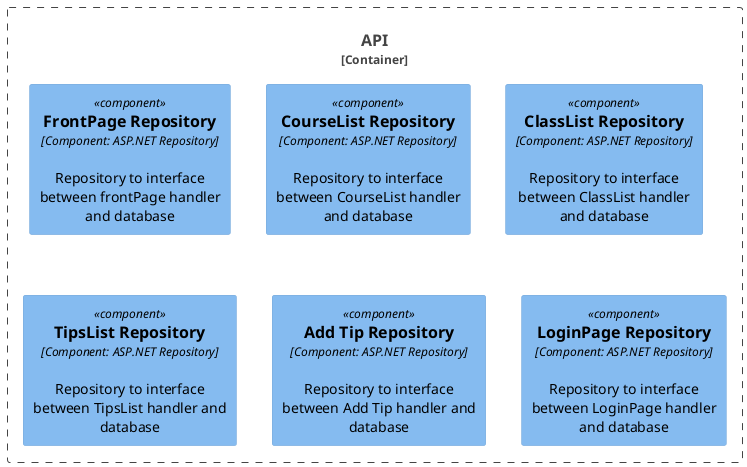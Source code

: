 @startuml
!include <C4/C4_Container>
!include <C4/C4_Component>

'Person(User, "Studerende")
'Person(Moderator, "Moderator")

Container_Boundary(API,"API",""){
    
    Component(Repository1, "FrontPage Repository", "Component: ASP.NET Repository","Repository to interface between frontPage handler and database")
    Component(Repository2, "CourseList Repository", "Component: ASP.NET Repository","Repository to interface between CourseList handler and database")
    Component(Repository3, "ClassList Repository", "Component: ASP.NET Repository","Repository to interface between ClassList handler and database")
    Component(Repository4, "TipsList Repository", "Component: ASP.NET Repository","Repository to interface between TipsList handler and database")
    Component(Repository5, "Add Tip Repository", "Component: ASP.NET Repository","Repository to interface between Add Tip handler and database")
    Component(Repository6, "LoginPage Repository", "Component: ASP.NET Repository","Repository to interface between LoginPage handler and database")
    
} 
'Container(Backend, "Backend","Container: MS SQL Server","Stores Tips and User information")

'Rel(User, webapp, "Access")
'Rel(Moderator, webapp, "Access")
'Rel(webapp, Backend,"Reads from and writes to")
@enduml
